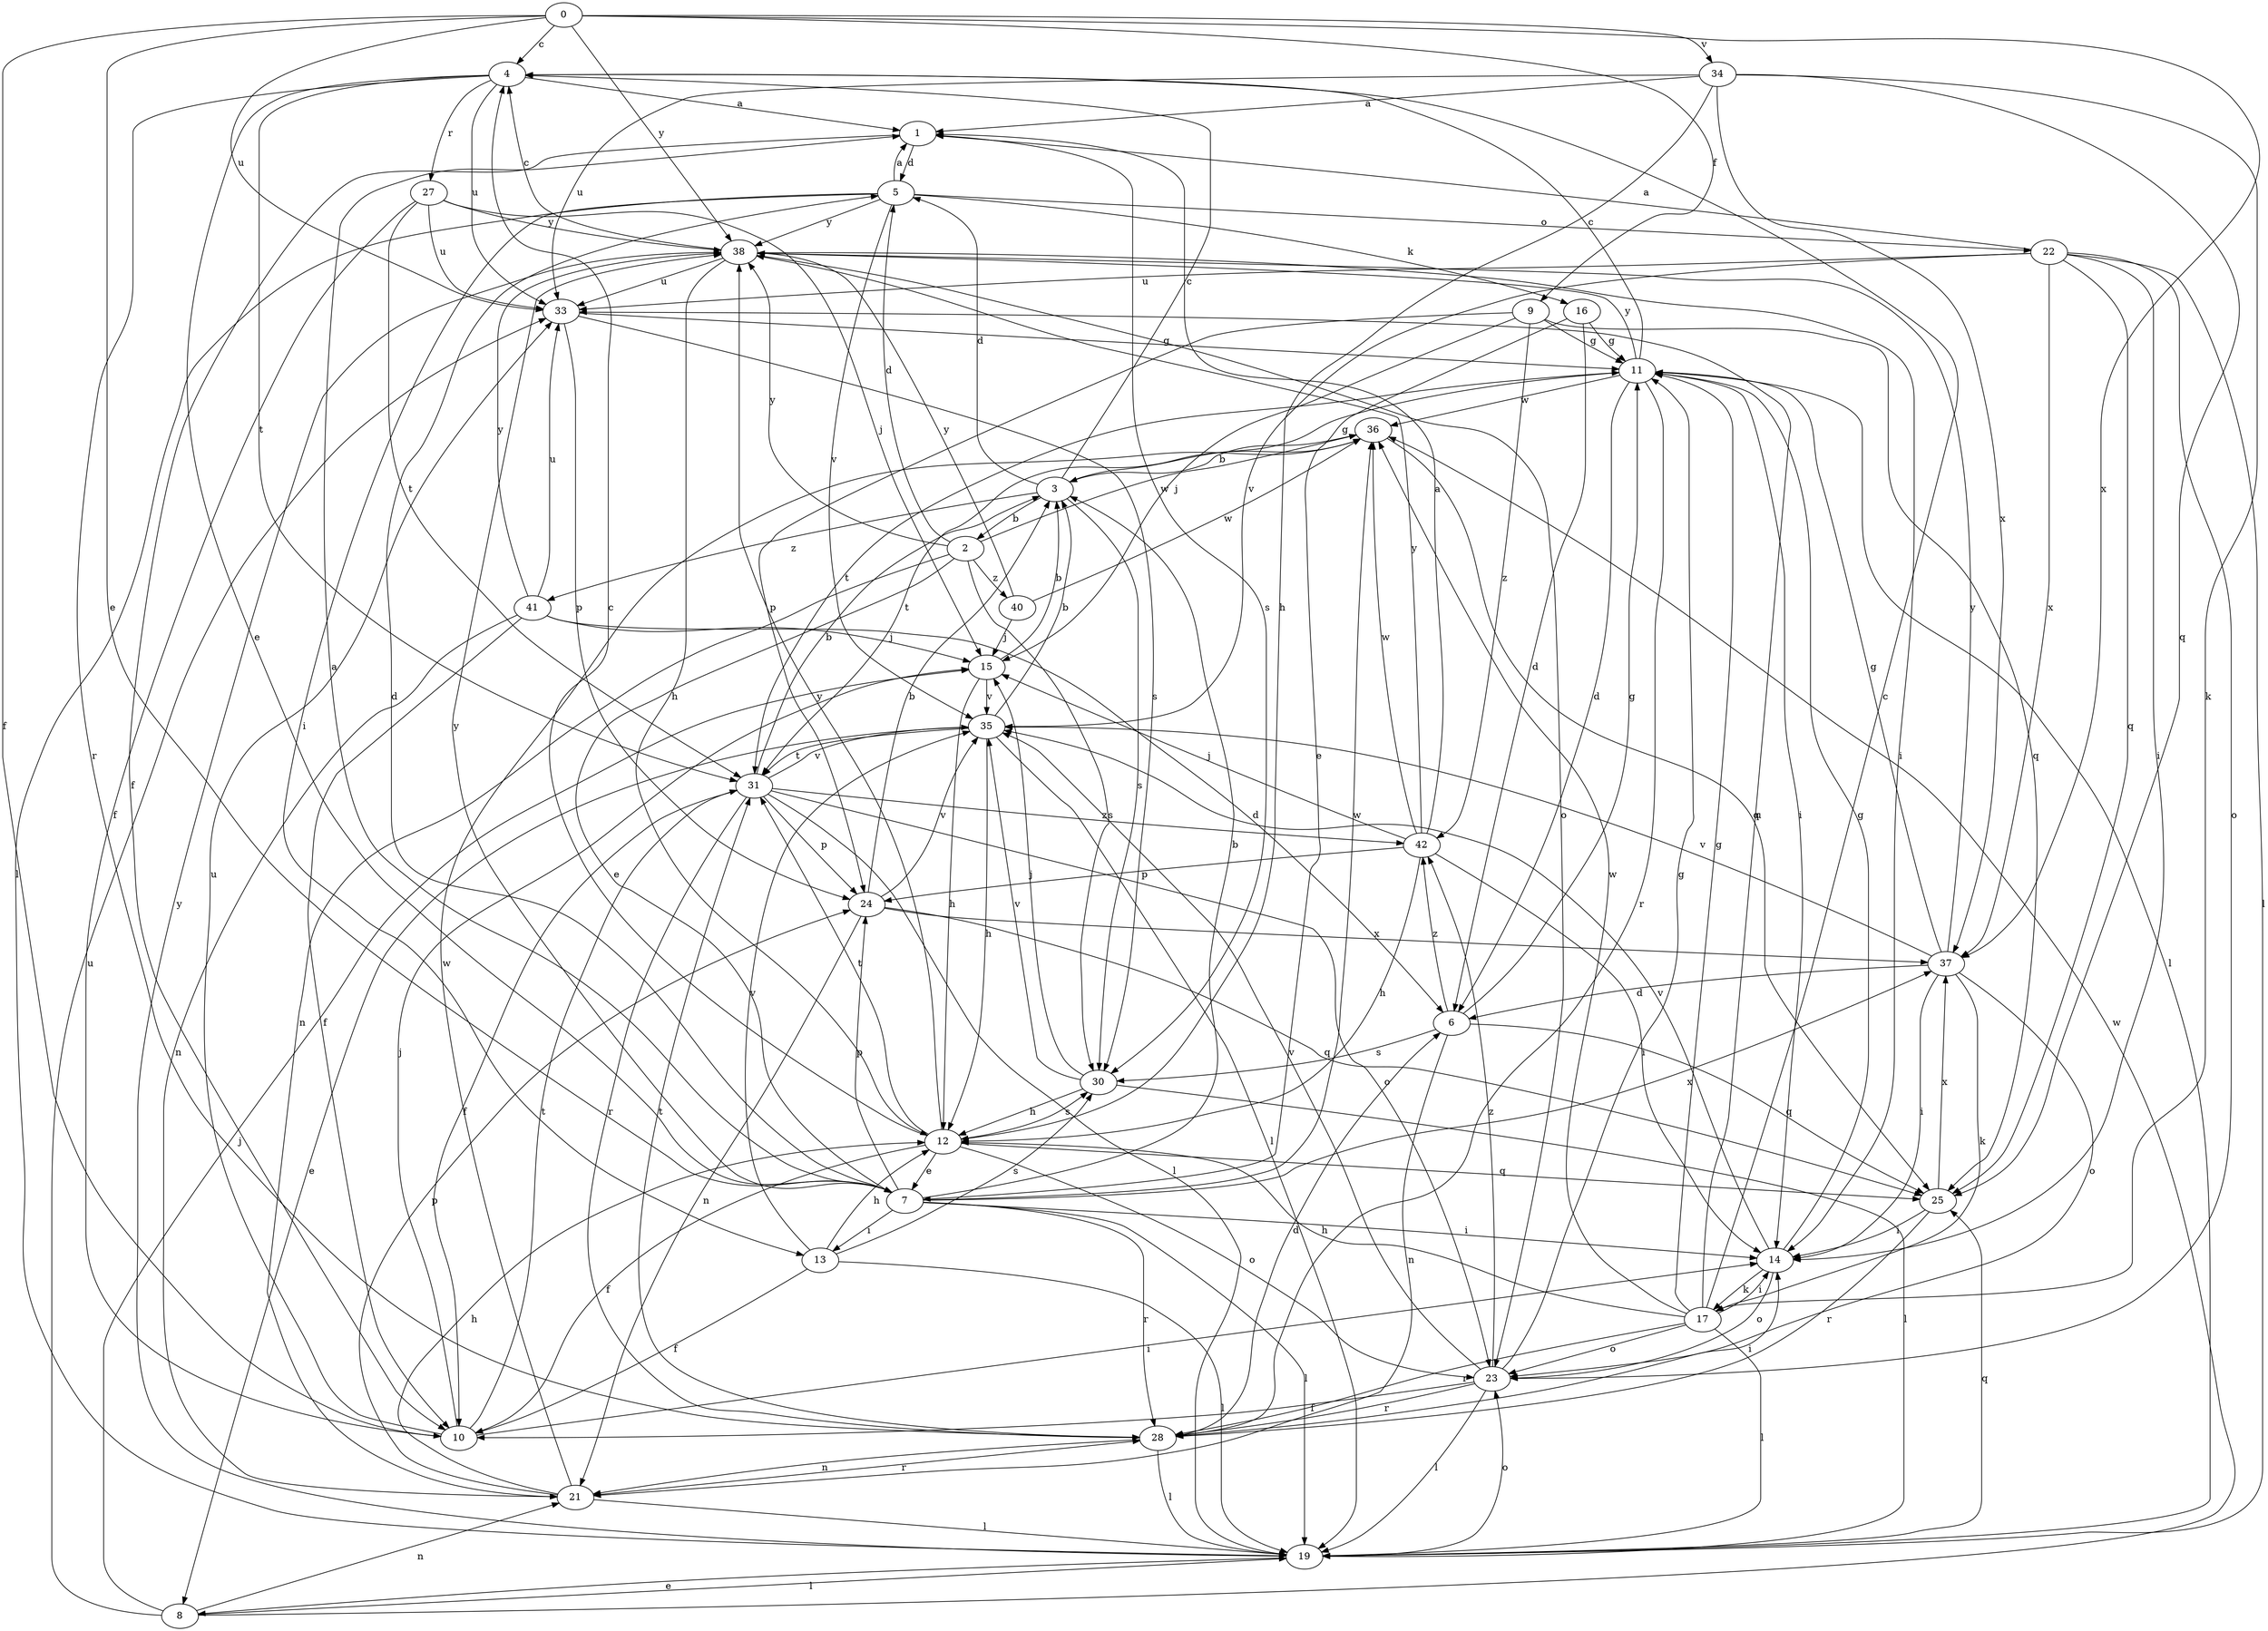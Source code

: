 strict digraph  {
0;
1;
2;
3;
4;
5;
6;
7;
8;
9;
10;
11;
12;
13;
14;
15;
16;
17;
19;
21;
22;
23;
24;
25;
27;
28;
30;
31;
33;
34;
35;
36;
37;
38;
40;
41;
42;
0 -> 4  [label=c];
0 -> 7  [label=e];
0 -> 9  [label=f];
0 -> 10  [label=f];
0 -> 33  [label=u];
0 -> 34  [label=v];
0 -> 37  [label=x];
0 -> 38  [label=y];
1 -> 5  [label=d];
1 -> 10  [label=f];
1 -> 30  [label=s];
2 -> 5  [label=d];
2 -> 7  [label=e];
2 -> 21  [label=n];
2 -> 30  [label=s];
2 -> 36  [label=w];
2 -> 38  [label=y];
2 -> 40  [label=z];
3 -> 2  [label=b];
3 -> 4  [label=c];
3 -> 5  [label=d];
3 -> 11  [label=g];
3 -> 30  [label=s];
3 -> 41  [label=z];
4 -> 1  [label=a];
4 -> 7  [label=e];
4 -> 27  [label=r];
4 -> 28  [label=r];
4 -> 31  [label=t];
4 -> 33  [label=u];
5 -> 1  [label=a];
5 -> 13  [label=i];
5 -> 16  [label=k];
5 -> 19  [label=l];
5 -> 22  [label=o];
5 -> 35  [label=v];
5 -> 38  [label=y];
6 -> 11  [label=g];
6 -> 21  [label=n];
6 -> 25  [label=q];
6 -> 30  [label=s];
6 -> 42  [label=z];
7 -> 1  [label=a];
7 -> 3  [label=b];
7 -> 5  [label=d];
7 -> 13  [label=i];
7 -> 14  [label=i];
7 -> 19  [label=l];
7 -> 24  [label=p];
7 -> 28  [label=r];
7 -> 36  [label=w];
7 -> 37  [label=x];
7 -> 38  [label=y];
8 -> 15  [label=j];
8 -> 19  [label=l];
8 -> 21  [label=n];
8 -> 33  [label=u];
8 -> 36  [label=w];
9 -> 11  [label=g];
9 -> 15  [label=j];
9 -> 24  [label=p];
9 -> 25  [label=q];
9 -> 42  [label=z];
10 -> 14  [label=i];
10 -> 15  [label=j];
10 -> 31  [label=t];
10 -> 33  [label=u];
11 -> 4  [label=c];
11 -> 6  [label=d];
11 -> 14  [label=i];
11 -> 19  [label=l];
11 -> 28  [label=r];
11 -> 31  [label=t];
11 -> 36  [label=w];
11 -> 38  [label=y];
12 -> 4  [label=c];
12 -> 7  [label=e];
12 -> 10  [label=f];
12 -> 23  [label=o];
12 -> 25  [label=q];
12 -> 30  [label=s];
12 -> 31  [label=t];
12 -> 38  [label=y];
13 -> 10  [label=f];
13 -> 12  [label=h];
13 -> 19  [label=l];
13 -> 30  [label=s];
13 -> 35  [label=v];
14 -> 11  [label=g];
14 -> 17  [label=k];
14 -> 23  [label=o];
14 -> 35  [label=v];
15 -> 3  [label=b];
15 -> 12  [label=h];
15 -> 35  [label=v];
16 -> 6  [label=d];
16 -> 7  [label=e];
16 -> 11  [label=g];
17 -> 4  [label=c];
17 -> 11  [label=g];
17 -> 12  [label=h];
17 -> 14  [label=i];
17 -> 19  [label=l];
17 -> 23  [label=o];
17 -> 28  [label=r];
17 -> 33  [label=u];
17 -> 36  [label=w];
19 -> 8  [label=e];
19 -> 23  [label=o];
19 -> 25  [label=q];
19 -> 38  [label=y];
21 -> 12  [label=h];
21 -> 19  [label=l];
21 -> 24  [label=p];
21 -> 28  [label=r];
21 -> 36  [label=w];
22 -> 1  [label=a];
22 -> 14  [label=i];
22 -> 19  [label=l];
22 -> 23  [label=o];
22 -> 25  [label=q];
22 -> 33  [label=u];
22 -> 35  [label=v];
22 -> 37  [label=x];
23 -> 10  [label=f];
23 -> 11  [label=g];
23 -> 19  [label=l];
23 -> 28  [label=r];
23 -> 35  [label=v];
23 -> 42  [label=z];
24 -> 3  [label=b];
24 -> 21  [label=n];
24 -> 25  [label=q];
24 -> 35  [label=v];
24 -> 37  [label=x];
25 -> 14  [label=i];
25 -> 28  [label=r];
25 -> 37  [label=x];
27 -> 10  [label=f];
27 -> 15  [label=j];
27 -> 31  [label=t];
27 -> 33  [label=u];
27 -> 38  [label=y];
28 -> 6  [label=d];
28 -> 14  [label=i];
28 -> 19  [label=l];
28 -> 21  [label=n];
28 -> 31  [label=t];
30 -> 12  [label=h];
30 -> 15  [label=j];
30 -> 19  [label=l];
30 -> 35  [label=v];
31 -> 3  [label=b];
31 -> 10  [label=f];
31 -> 19  [label=l];
31 -> 23  [label=o];
31 -> 24  [label=p];
31 -> 28  [label=r];
31 -> 35  [label=v];
31 -> 42  [label=z];
33 -> 11  [label=g];
33 -> 24  [label=p];
33 -> 30  [label=s];
34 -> 1  [label=a];
34 -> 12  [label=h];
34 -> 17  [label=k];
34 -> 25  [label=q];
34 -> 33  [label=u];
34 -> 37  [label=x];
35 -> 3  [label=b];
35 -> 8  [label=e];
35 -> 12  [label=h];
35 -> 19  [label=l];
35 -> 31  [label=t];
36 -> 3  [label=b];
36 -> 25  [label=q];
36 -> 31  [label=t];
37 -> 6  [label=d];
37 -> 11  [label=g];
37 -> 14  [label=i];
37 -> 17  [label=k];
37 -> 23  [label=o];
37 -> 35  [label=v];
37 -> 38  [label=y];
38 -> 4  [label=c];
38 -> 12  [label=h];
38 -> 14  [label=i];
38 -> 23  [label=o];
38 -> 33  [label=u];
40 -> 15  [label=j];
40 -> 36  [label=w];
40 -> 38  [label=y];
41 -> 6  [label=d];
41 -> 10  [label=f];
41 -> 15  [label=j];
41 -> 21  [label=n];
41 -> 33  [label=u];
41 -> 38  [label=y];
42 -> 1  [label=a];
42 -> 12  [label=h];
42 -> 14  [label=i];
42 -> 15  [label=j];
42 -> 24  [label=p];
42 -> 36  [label=w];
42 -> 38  [label=y];
}
